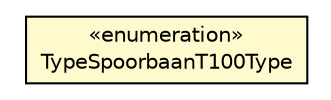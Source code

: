 #!/usr/local/bin/dot
#
# Class diagram 
# Generated by UMLGraph version R5_6-24-gf6e263 (http://www.umlgraph.org/)
#

digraph G {
	edge [fontname="Helvetica",fontsize=10,labelfontname="Helvetica",labelfontsize=10];
	node [fontname="Helvetica",fontsize=10,shape=plaintext];
	nodesep=0.25;
	ranksep=0.5;
	// nl.b3p.topnl.top100nl.TypeSpoorbaanT100Type
	c45004 [label=<<table title="nl.b3p.topnl.top100nl.TypeSpoorbaanT100Type" border="0" cellborder="1" cellspacing="0" cellpadding="2" port="p" bgcolor="lemonChiffon" href="./TypeSpoorbaanT100Type.html">
		<tr><td><table border="0" cellspacing="0" cellpadding="1">
<tr><td align="center" balign="center"> &#171;enumeration&#187; </td></tr>
<tr><td align="center" balign="center"> TypeSpoorbaanT100Type </td></tr>
		</table></td></tr>
		</table>>, URL="./TypeSpoorbaanT100Type.html", fontname="Helvetica", fontcolor="black", fontsize=10.0];
}

